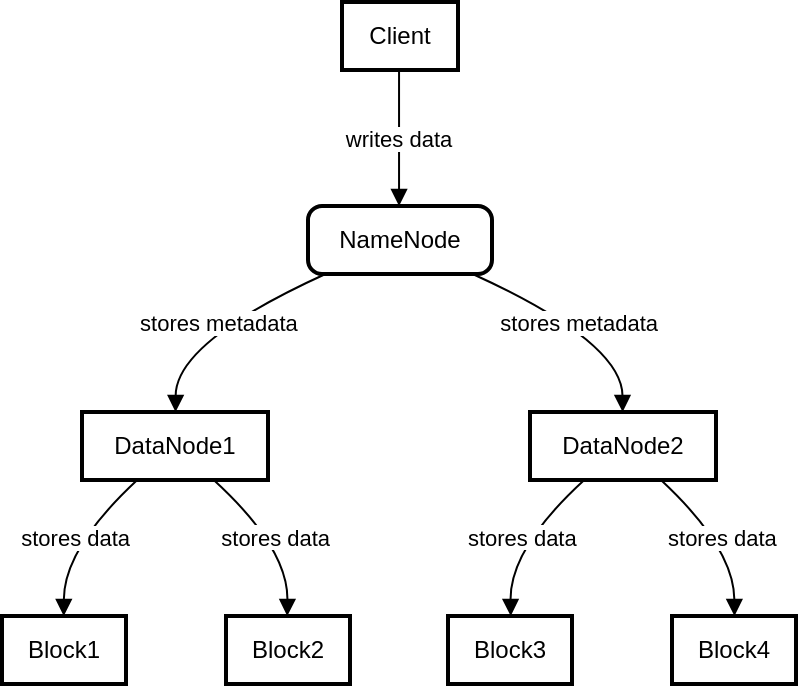 <mxfile version="21.1.8" type="github">
  <diagram name="第 1 页" id="owoKdMI8uzYv57KOH9_4">
    <mxGraphModel>
      <root>
        <mxCell id="0" />
        <mxCell id="1" parent="0" />
        <mxCell id="2" value="Client" style="whiteSpace=wrap;strokeWidth=2;" vertex="1" parent="1">
          <mxGeometry x="179" width="58" height="34" as="geometry" />
        </mxCell>
        <mxCell id="3" value="NameNode" style="rounded=1;absoluteArcSize=1;arcSize=14;whiteSpace=wrap;strokeWidth=2;" vertex="1" parent="1">
          <mxGeometry x="162" y="102" width="92" height="34" as="geometry" />
        </mxCell>
        <mxCell id="4" value="DataNode1" style="whiteSpace=wrap;strokeWidth=2;" vertex="1" parent="1">
          <mxGeometry x="49" y="205" width="93" height="34" as="geometry" />
        </mxCell>
        <mxCell id="5" value="DataNode2" style="whiteSpace=wrap;strokeWidth=2;" vertex="1" parent="1">
          <mxGeometry x="273" y="205" width="93" height="34" as="geometry" />
        </mxCell>
        <mxCell id="6" value="Block1" style="whiteSpace=wrap;strokeWidth=2;" vertex="1" parent="1">
          <mxGeometry x="9" y="307" width="62" height="34" as="geometry" />
        </mxCell>
        <mxCell id="7" value="Block2" style="whiteSpace=wrap;strokeWidth=2;" vertex="1" parent="1">
          <mxGeometry x="121" y="307" width="62" height="34" as="geometry" />
        </mxCell>
        <mxCell id="8" value="Block3" style="whiteSpace=wrap;strokeWidth=2;" vertex="1" parent="1">
          <mxGeometry x="232" y="307" width="62" height="34" as="geometry" />
        </mxCell>
        <mxCell id="9" value="Block4" style="whiteSpace=wrap;strokeWidth=2;" vertex="1" parent="1">
          <mxGeometry x="344" y="307" width="62" height="34" as="geometry" />
        </mxCell>
        <mxCell id="10" value="writes data" style="curved=1;startArrow=none;endArrow=block;exitX=0.492;exitY=0.99;entryX=0.495;entryY=0.01;" edge="1" parent="1" source="2" target="3">
          <mxGeometry relative="1" as="geometry">
            <Array as="points" />
          </mxGeometry>
        </mxCell>
        <mxCell id="11" value="stores metadata" style="curved=1;startArrow=none;endArrow=block;exitX=0.095;exitY=1.0;entryX=0.503;entryY=-0.01;" edge="1" parent="1" source="3" target="4">
          <mxGeometry relative="1" as="geometry">
            <Array as="points">
              <mxPoint x="96" y="170" />
            </Array>
          </mxGeometry>
        </mxCell>
        <mxCell id="12" value="stores metadata" style="curved=1;startArrow=none;endArrow=block;exitX=0.895;exitY=1.0;entryX=0.498;entryY=-0.01;" edge="1" parent="1" source="3" target="5">
          <mxGeometry relative="1" as="geometry">
            <Array as="points">
              <mxPoint x="319" y="170" />
            </Array>
          </mxGeometry>
        </mxCell>
        <mxCell id="13" value="stores data" style="curved=1;startArrow=none;endArrow=block;exitX=0.305;exitY=0.98;entryX=0.498;entryY=2.244e-7;" edge="1" parent="1" source="4" target="6">
          <mxGeometry relative="1" as="geometry">
            <Array as="points">
              <mxPoint x="40" y="273" />
            </Array>
          </mxGeometry>
        </mxCell>
        <mxCell id="14" value="stores data" style="curved=1;startArrow=none;endArrow=block;exitX=0.7;exitY=0.98;entryX=0.494;entryY=2.244e-7;" edge="1" parent="1" source="4" target="7">
          <mxGeometry relative="1" as="geometry">
            <Array as="points">
              <mxPoint x="152" y="273" />
            </Array>
          </mxGeometry>
        </mxCell>
        <mxCell id="15" value="stores data" style="curved=1;startArrow=none;endArrow=block;exitX=0.3;exitY=0.98;entryX=0.506;entryY=2.244e-7;" edge="1" parent="1" source="5" target="8">
          <mxGeometry relative="1" as="geometry">
            <Array as="points">
              <mxPoint x="263" y="273" />
            </Array>
          </mxGeometry>
        </mxCell>
        <mxCell id="16" value="stores data" style="curved=1;startArrow=none;endArrow=block;exitX=0.696;exitY=0.98;entryX=0.504;entryY=2.244e-7;" edge="1" parent="1" source="5" target="9">
          <mxGeometry relative="1" as="geometry">
            <Array as="points">
              <mxPoint x="375" y="273" />
            </Array>
          </mxGeometry>
        </mxCell>
      </root>
    </mxGraphModel>
  </diagram>
</mxfile>

